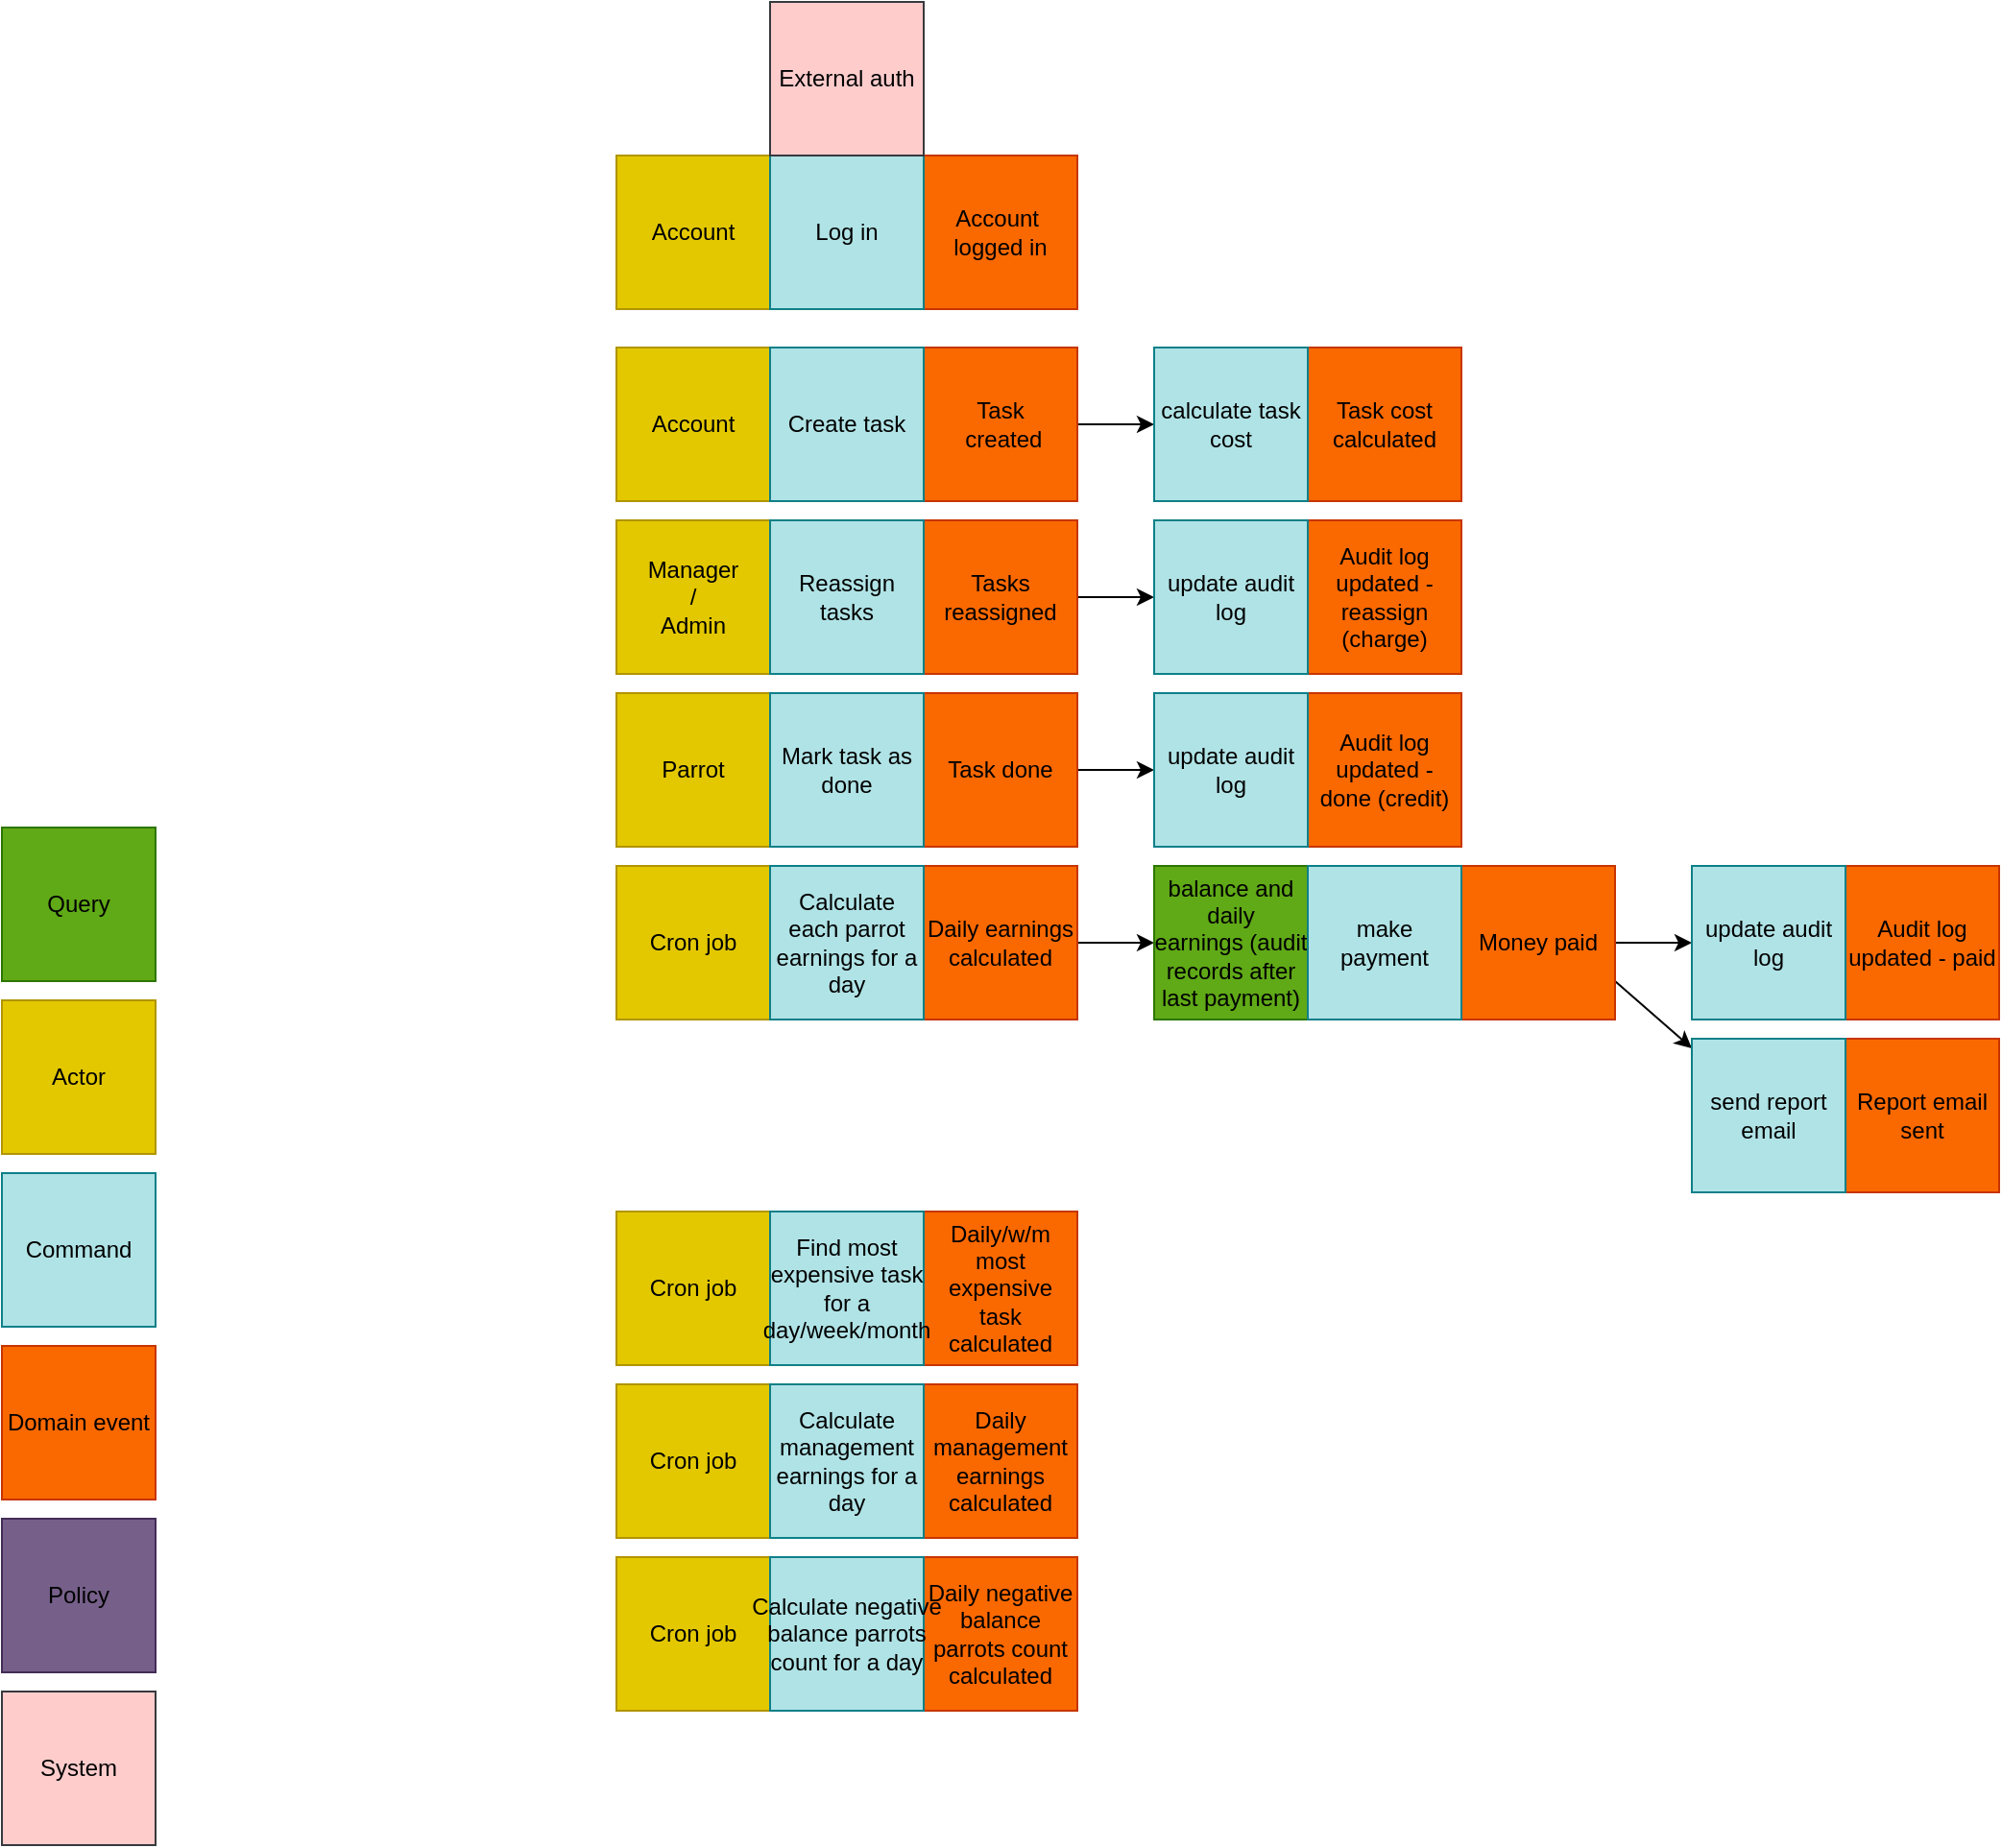<mxfile>
    <diagram id="uNnZSbMdCMKl7JxBLD7i" name="Page-1">
        <mxGraphModel dx="1730" dy="1533" grid="1" gridSize="10" guides="1" tooltips="1" connect="1" arrows="1" fold="1" page="0" pageScale="1" pageWidth="850" pageHeight="1100" math="0" shadow="0">
            <root>
                <mxCell id="0"/>
                <mxCell id="1" parent="0"/>
                <mxCell id="2" value="&lt;font color=&quot;#000000&quot;&gt;Query&lt;/font&gt;" style="whiteSpace=wrap;html=1;aspect=fixed;fillColor=#60a917;fontColor=#ffffff;strokeColor=#2D7600;" parent="1" vertex="1">
                    <mxGeometry x="30" y="30" width="80" height="80" as="geometry"/>
                </mxCell>
                <mxCell id="3" value="Actor" style="whiteSpace=wrap;html=1;aspect=fixed;fillColor=#e3c800;fontColor=#000000;strokeColor=#B09500;" parent="1" vertex="1">
                    <mxGeometry x="30" y="120" width="80" height="80" as="geometry"/>
                </mxCell>
                <mxCell id="5" value="&lt;font color=&quot;#000000&quot;&gt;Command&lt;/font&gt;" style="whiteSpace=wrap;html=1;aspect=fixed;fillColor=#b0e3e6;strokeColor=#0e8088;" parent="1" vertex="1">
                    <mxGeometry x="30" y="210" width="80" height="80" as="geometry"/>
                </mxCell>
                <mxCell id="6" value="Domain event" style="whiteSpace=wrap;html=1;aspect=fixed;fontColor=#000000;fillColor=#fa6800;strokeColor=#C73500;" parent="1" vertex="1">
                    <mxGeometry x="30" y="300" width="80" height="80" as="geometry"/>
                </mxCell>
                <mxCell id="7" value="&lt;font color=&quot;#000000&quot;&gt;Policy&lt;/font&gt;" style="whiteSpace=wrap;html=1;aspect=fixed;fontColor=#ffffff;fillColor=#76608a;strokeColor=#432D57;" parent="1" vertex="1">
                    <mxGeometry x="30" y="390" width="80" height="80" as="geometry"/>
                </mxCell>
                <mxCell id="8" value="&lt;font color=&quot;#000000&quot;&gt;System&lt;/font&gt;" style="whiteSpace=wrap;html=1;aspect=fixed;fillColor=#ffcccc;strokeColor=#36393d;" parent="1" vertex="1">
                    <mxGeometry x="30" y="480" width="80" height="80" as="geometry"/>
                </mxCell>
                <mxCell id="12" value="Account&amp;nbsp; logged in" style="whiteSpace=wrap;html=1;aspect=fixed;fontColor=#000000;fillColor=#fa6800;strokeColor=#C73500;" parent="1" vertex="1">
                    <mxGeometry x="510" y="-320" width="80" height="80" as="geometry"/>
                </mxCell>
                <mxCell id="56" value="" style="edgeStyle=none;html=1;" parent="1" source="14" target="55" edge="1">
                    <mxGeometry relative="1" as="geometry"/>
                </mxCell>
                <mxCell id="14" value="Task&lt;br&gt;&amp;nbsp;created" style="whiteSpace=wrap;html=1;aspect=fixed;fontColor=#000000;fillColor=#fa6800;strokeColor=#C73500;" parent="1" vertex="1">
                    <mxGeometry x="510" y="-220" width="80" height="80" as="geometry"/>
                </mxCell>
                <mxCell id="67" value="" style="edgeStyle=none;html=1;entryX=0;entryY=0.5;entryDx=0;entryDy=0;" parent="1" source="15" target="69" edge="1">
                    <mxGeometry relative="1" as="geometry">
                        <mxPoint x="630" y="-90" as="targetPoint"/>
                    </mxGeometry>
                </mxCell>
                <mxCell id="15" value="Tasks reassigned" style="whiteSpace=wrap;html=1;aspect=fixed;fontColor=#000000;fillColor=#fa6800;strokeColor=#C73500;" parent="1" vertex="1">
                    <mxGeometry x="510" y="-130" width="80" height="80" as="geometry"/>
                </mxCell>
                <mxCell id="73" value="" style="edgeStyle=none;html=1;entryX=0;entryY=0.5;entryDx=0;entryDy=0;" parent="1" source="16" target="75" edge="1">
                    <mxGeometry relative="1" as="geometry">
                        <mxPoint x="630" as="targetPoint"/>
                    </mxGeometry>
                </mxCell>
                <mxCell id="16" value="Task done" style="whiteSpace=wrap;html=1;aspect=fixed;fontColor=#000000;fillColor=#fa6800;strokeColor=#C73500;" parent="1" vertex="1">
                    <mxGeometry x="510" y="-40" width="80" height="80" as="geometry"/>
                </mxCell>
                <mxCell id="18" value="Task cost calculated" style="whiteSpace=wrap;html=1;aspect=fixed;fontColor=#000000;fillColor=#fa6800;strokeColor=#C73500;" parent="1" vertex="1">
                    <mxGeometry x="710" y="-220" width="80" height="80" as="geometry"/>
                </mxCell>
                <mxCell id="84" value="" style="edgeStyle=none;html=1;" edge="1" parent="1" source="21" target="52">
                    <mxGeometry relative="1" as="geometry"/>
                </mxCell>
                <mxCell id="21" value="Daily earnings calculated" style="whiteSpace=wrap;html=1;aspect=fixed;fontColor=#000000;fillColor=#fa6800;strokeColor=#C73500;" parent="1" vertex="1">
                    <mxGeometry x="510" y="50" width="80" height="80" as="geometry"/>
                </mxCell>
                <mxCell id="22" value="Report email sent" style="whiteSpace=wrap;html=1;aspect=fixed;fontColor=#000000;fillColor=#fa6800;strokeColor=#C73500;" parent="1" vertex="1">
                    <mxGeometry x="990" y="140" width="80" height="80" as="geometry"/>
                </mxCell>
                <mxCell id="80" value="" style="edgeStyle=none;html=1;" parent="1" source="24" target="79" edge="1">
                    <mxGeometry relative="1" as="geometry"/>
                </mxCell>
                <mxCell id="82" style="edgeStyle=none;html=1;exitX=1;exitY=0.75;exitDx=0;exitDy=0;" parent="1" source="24" target="81" edge="1">
                    <mxGeometry relative="1" as="geometry"/>
                </mxCell>
                <mxCell id="24" value="Money paid" style="whiteSpace=wrap;html=1;aspect=fixed;fontColor=#000000;fillColor=#fa6800;strokeColor=#C73500;" parent="1" vertex="1">
                    <mxGeometry x="790" y="50" width="80" height="80" as="geometry"/>
                </mxCell>
                <mxCell id="25" value="Audit log updated - paid" style="whiteSpace=wrap;html=1;aspect=fixed;fontColor=#000000;fillColor=#fa6800;strokeColor=#C73500;" parent="1" vertex="1">
                    <mxGeometry x="990" y="50" width="80" height="80" as="geometry"/>
                </mxCell>
                <mxCell id="26" value="Daily management earnings calculated" style="whiteSpace=wrap;html=1;aspect=fixed;fontColor=#000000;fillColor=#fa6800;strokeColor=#C73500;" parent="1" vertex="1">
                    <mxGeometry x="510" y="320" width="80" height="80" as="geometry"/>
                </mxCell>
                <mxCell id="27" value="Daily negative balance parrots count calculated" style="whiteSpace=wrap;html=1;aspect=fixed;fontColor=#000000;fillColor=#fa6800;strokeColor=#C73500;" parent="1" vertex="1">
                    <mxGeometry x="510" y="410" width="80" height="80" as="geometry"/>
                </mxCell>
                <mxCell id="28" value="Daily/w/m most expensive task calculated" style="whiteSpace=wrap;html=1;aspect=fixed;fontColor=#000000;fillColor=#fa6800;strokeColor=#C73500;" parent="1" vertex="1">
                    <mxGeometry x="510" y="230" width="80" height="80" as="geometry"/>
                </mxCell>
                <mxCell id="29" value="Account" style="whiteSpace=wrap;html=1;aspect=fixed;fillColor=#e3c800;fontColor=#000000;strokeColor=#B09500;" parent="1" vertex="1">
                    <mxGeometry x="350" y="-320" width="80" height="80" as="geometry"/>
                </mxCell>
                <mxCell id="30" value="&lt;font color=&quot;#000000&quot;&gt;Log in&lt;/font&gt;" style="whiteSpace=wrap;html=1;aspect=fixed;fillColor=#b0e3e6;strokeColor=#0e8088;" parent="1" vertex="1">
                    <mxGeometry x="430" y="-320" width="80" height="80" as="geometry"/>
                </mxCell>
                <mxCell id="31" value="Account" style="whiteSpace=wrap;html=1;aspect=fixed;fillColor=#e3c800;fontColor=#000000;strokeColor=#B09500;" parent="1" vertex="1">
                    <mxGeometry x="350" y="-220" width="80" height="80" as="geometry"/>
                </mxCell>
                <mxCell id="32" value="&lt;font color=&quot;#000000&quot;&gt;Create task&lt;/font&gt;" style="whiteSpace=wrap;html=1;aspect=fixed;fillColor=#b0e3e6;strokeColor=#0e8088;" parent="1" vertex="1">
                    <mxGeometry x="430" y="-220" width="80" height="80" as="geometry"/>
                </mxCell>
                <mxCell id="34" value="Manager&lt;br&gt;/&lt;br&gt;Admin" style="whiteSpace=wrap;html=1;aspect=fixed;fillColor=#e3c800;fontColor=#000000;strokeColor=#B09500;" parent="1" vertex="1">
                    <mxGeometry x="350" y="-130" width="80" height="80" as="geometry"/>
                </mxCell>
                <mxCell id="35" value="&lt;font color=&quot;#000000&quot;&gt;Reassign tasks&lt;/font&gt;" style="whiteSpace=wrap;html=1;aspect=fixed;fillColor=#b0e3e6;strokeColor=#0e8088;" parent="1" vertex="1">
                    <mxGeometry x="430" y="-130" width="80" height="80" as="geometry"/>
                </mxCell>
                <mxCell id="37" value="Parrot" style="whiteSpace=wrap;html=1;aspect=fixed;fillColor=#e3c800;fontColor=#000000;strokeColor=#B09500;" parent="1" vertex="1">
                    <mxGeometry x="350" y="-40" width="80" height="80" as="geometry"/>
                </mxCell>
                <mxCell id="38" value="&lt;font color=&quot;#000000&quot;&gt;Mark task as done&lt;/font&gt;" style="whiteSpace=wrap;html=1;aspect=fixed;fillColor=#b0e3e6;strokeColor=#0e8088;" parent="1" vertex="1">
                    <mxGeometry x="430" y="-40" width="80" height="80" as="geometry"/>
                </mxCell>
                <mxCell id="39" value="Audit log updated - reassign (charge)" style="whiteSpace=wrap;html=1;aspect=fixed;fontColor=#000000;fillColor=#fa6800;strokeColor=#C73500;" parent="1" vertex="1">
                    <mxGeometry x="710" y="-130" width="80" height="80" as="geometry"/>
                </mxCell>
                <mxCell id="40" value="Audit log updated - done (credit)" style="whiteSpace=wrap;html=1;aspect=fixed;fontColor=#000000;fillColor=#fa6800;strokeColor=#C73500;" parent="1" vertex="1">
                    <mxGeometry x="710" y="-40" width="80" height="80" as="geometry"/>
                </mxCell>
                <mxCell id="41" value="Cron job" style="whiteSpace=wrap;html=1;aspect=fixed;fillColor=#e3c800;fontColor=#000000;strokeColor=#B09500;" parent="1" vertex="1">
                    <mxGeometry x="350" y="320" width="80" height="80" as="geometry"/>
                </mxCell>
                <mxCell id="42" value="Cron job" style="whiteSpace=wrap;html=1;aspect=fixed;fillColor=#e3c800;fontColor=#000000;strokeColor=#B09500;" parent="1" vertex="1">
                    <mxGeometry x="350" y="230" width="80" height="80" as="geometry"/>
                </mxCell>
                <mxCell id="43" value="Cron job" style="whiteSpace=wrap;html=1;aspect=fixed;fillColor=#e3c800;fontColor=#000000;strokeColor=#B09500;" parent="1" vertex="1">
                    <mxGeometry x="350" y="410" width="80" height="80" as="geometry"/>
                </mxCell>
                <mxCell id="45" value="&lt;font color=&quot;#000000&quot;&gt;Find most expensive task for a day/week/month&lt;/font&gt;" style="whiteSpace=wrap;html=1;aspect=fixed;fillColor=#b0e3e6;strokeColor=#0e8088;" parent="1" vertex="1">
                    <mxGeometry x="430" y="230" width="80" height="80" as="geometry"/>
                </mxCell>
                <mxCell id="47" value="&lt;font color=&quot;#000000&quot;&gt;Calculate management earnings for a day&lt;/font&gt;" style="whiteSpace=wrap;html=1;aspect=fixed;fillColor=#b0e3e6;strokeColor=#0e8088;" parent="1" vertex="1">
                    <mxGeometry x="430" y="320" width="80" height="80" as="geometry"/>
                </mxCell>
                <mxCell id="48" value="Cron job" style="whiteSpace=wrap;html=1;aspect=fixed;fillColor=#e3c800;fontColor=#000000;strokeColor=#B09500;" parent="1" vertex="1">
                    <mxGeometry x="350" y="50" width="80" height="80" as="geometry"/>
                </mxCell>
                <mxCell id="49" value="&lt;font color=&quot;#000000&quot;&gt;Calculate each parrot earnings for a day&lt;/font&gt;" style="whiteSpace=wrap;html=1;aspect=fixed;fillColor=#b0e3e6;strokeColor=#0e8088;" parent="1" vertex="1">
                    <mxGeometry x="430" y="50" width="80" height="80" as="geometry"/>
                </mxCell>
                <mxCell id="52" value="&lt;font color=&quot;#000000&quot;&gt;balance and daily earnings&amp;nbsp;&lt;/font&gt;&lt;span style=&quot;color: rgb(0, 0, 0);&quot;&gt;(audit records after last payment)&lt;/span&gt;" style="whiteSpace=wrap;html=1;aspect=fixed;fillColor=#60a917;fontColor=#ffffff;strokeColor=#2D7600;" parent="1" vertex="1">
                    <mxGeometry x="630" y="50" width="80" height="80" as="geometry"/>
                </mxCell>
                <mxCell id="54" value="&lt;font color=&quot;#000000&quot;&gt;Calculate&amp;nbsp;&lt;/font&gt;&lt;span style=&quot;color: rgb(0, 0, 0);&quot;&gt;negative balance parrots count&lt;/span&gt;&lt;font color=&quot;#000000&quot;&gt;&amp;nbsp;for a day&lt;/font&gt;" style="whiteSpace=wrap;html=1;aspect=fixed;fillColor=#b0e3e6;strokeColor=#0e8088;" parent="1" vertex="1">
                    <mxGeometry x="430" y="410" width="80" height="80" as="geometry"/>
                </mxCell>
                <mxCell id="55" value="&lt;font color=&quot;#000000&quot;&gt;calculate task cost&lt;/font&gt;" style="whiteSpace=wrap;html=1;aspect=fixed;fillColor=#b0e3e6;strokeColor=#0e8088;" parent="1" vertex="1">
                    <mxGeometry x="630" y="-220" width="80" height="80" as="geometry"/>
                </mxCell>
                <mxCell id="69" value="&lt;font color=&quot;#000000&quot;&gt;update audit log&lt;/font&gt;" style="whiteSpace=wrap;html=1;aspect=fixed;fillColor=#b0e3e6;strokeColor=#0e8088;" parent="1" vertex="1">
                    <mxGeometry x="630" y="-130" width="80" height="80" as="geometry"/>
                </mxCell>
                <mxCell id="75" value="&lt;font color=&quot;#000000&quot;&gt;update audit log&lt;/font&gt;" style="whiteSpace=wrap;html=1;aspect=fixed;fillColor=#b0e3e6;strokeColor=#0e8088;" parent="1" vertex="1">
                    <mxGeometry x="630" y="-40" width="80" height="80" as="geometry"/>
                </mxCell>
                <mxCell id="78" value="&lt;font color=&quot;#000000&quot;&gt;make payment&lt;/font&gt;" style="whiteSpace=wrap;html=1;aspect=fixed;fillColor=#b0e3e6;strokeColor=#0e8088;" parent="1" vertex="1">
                    <mxGeometry x="710" y="50" width="80" height="80" as="geometry"/>
                </mxCell>
                <mxCell id="79" value="&lt;font color=&quot;#000000&quot;&gt;update audit log&lt;/font&gt;" style="whiteSpace=wrap;html=1;aspect=fixed;fillColor=#b0e3e6;strokeColor=#0e8088;" parent="1" vertex="1">
                    <mxGeometry x="910" y="50" width="80" height="80" as="geometry"/>
                </mxCell>
                <mxCell id="81" value="&lt;font color=&quot;#000000&quot;&gt;send report email&lt;/font&gt;" style="whiteSpace=wrap;html=1;aspect=fixed;fillColor=#b0e3e6;strokeColor=#0e8088;" parent="1" vertex="1">
                    <mxGeometry x="910" y="140" width="80" height="80" as="geometry"/>
                </mxCell>
                <mxCell id="83" value="&lt;span style=&quot;color: rgb(0, 0, 0);&quot;&gt;External auth&lt;/span&gt;" style="whiteSpace=wrap;html=1;aspect=fixed;fillColor=#ffcccc;strokeColor=#36393d;" parent="1" vertex="1">
                    <mxGeometry x="430" y="-400" width="80" height="80" as="geometry"/>
                </mxCell>
            </root>
        </mxGraphModel>
    </diagram>
</mxfile>